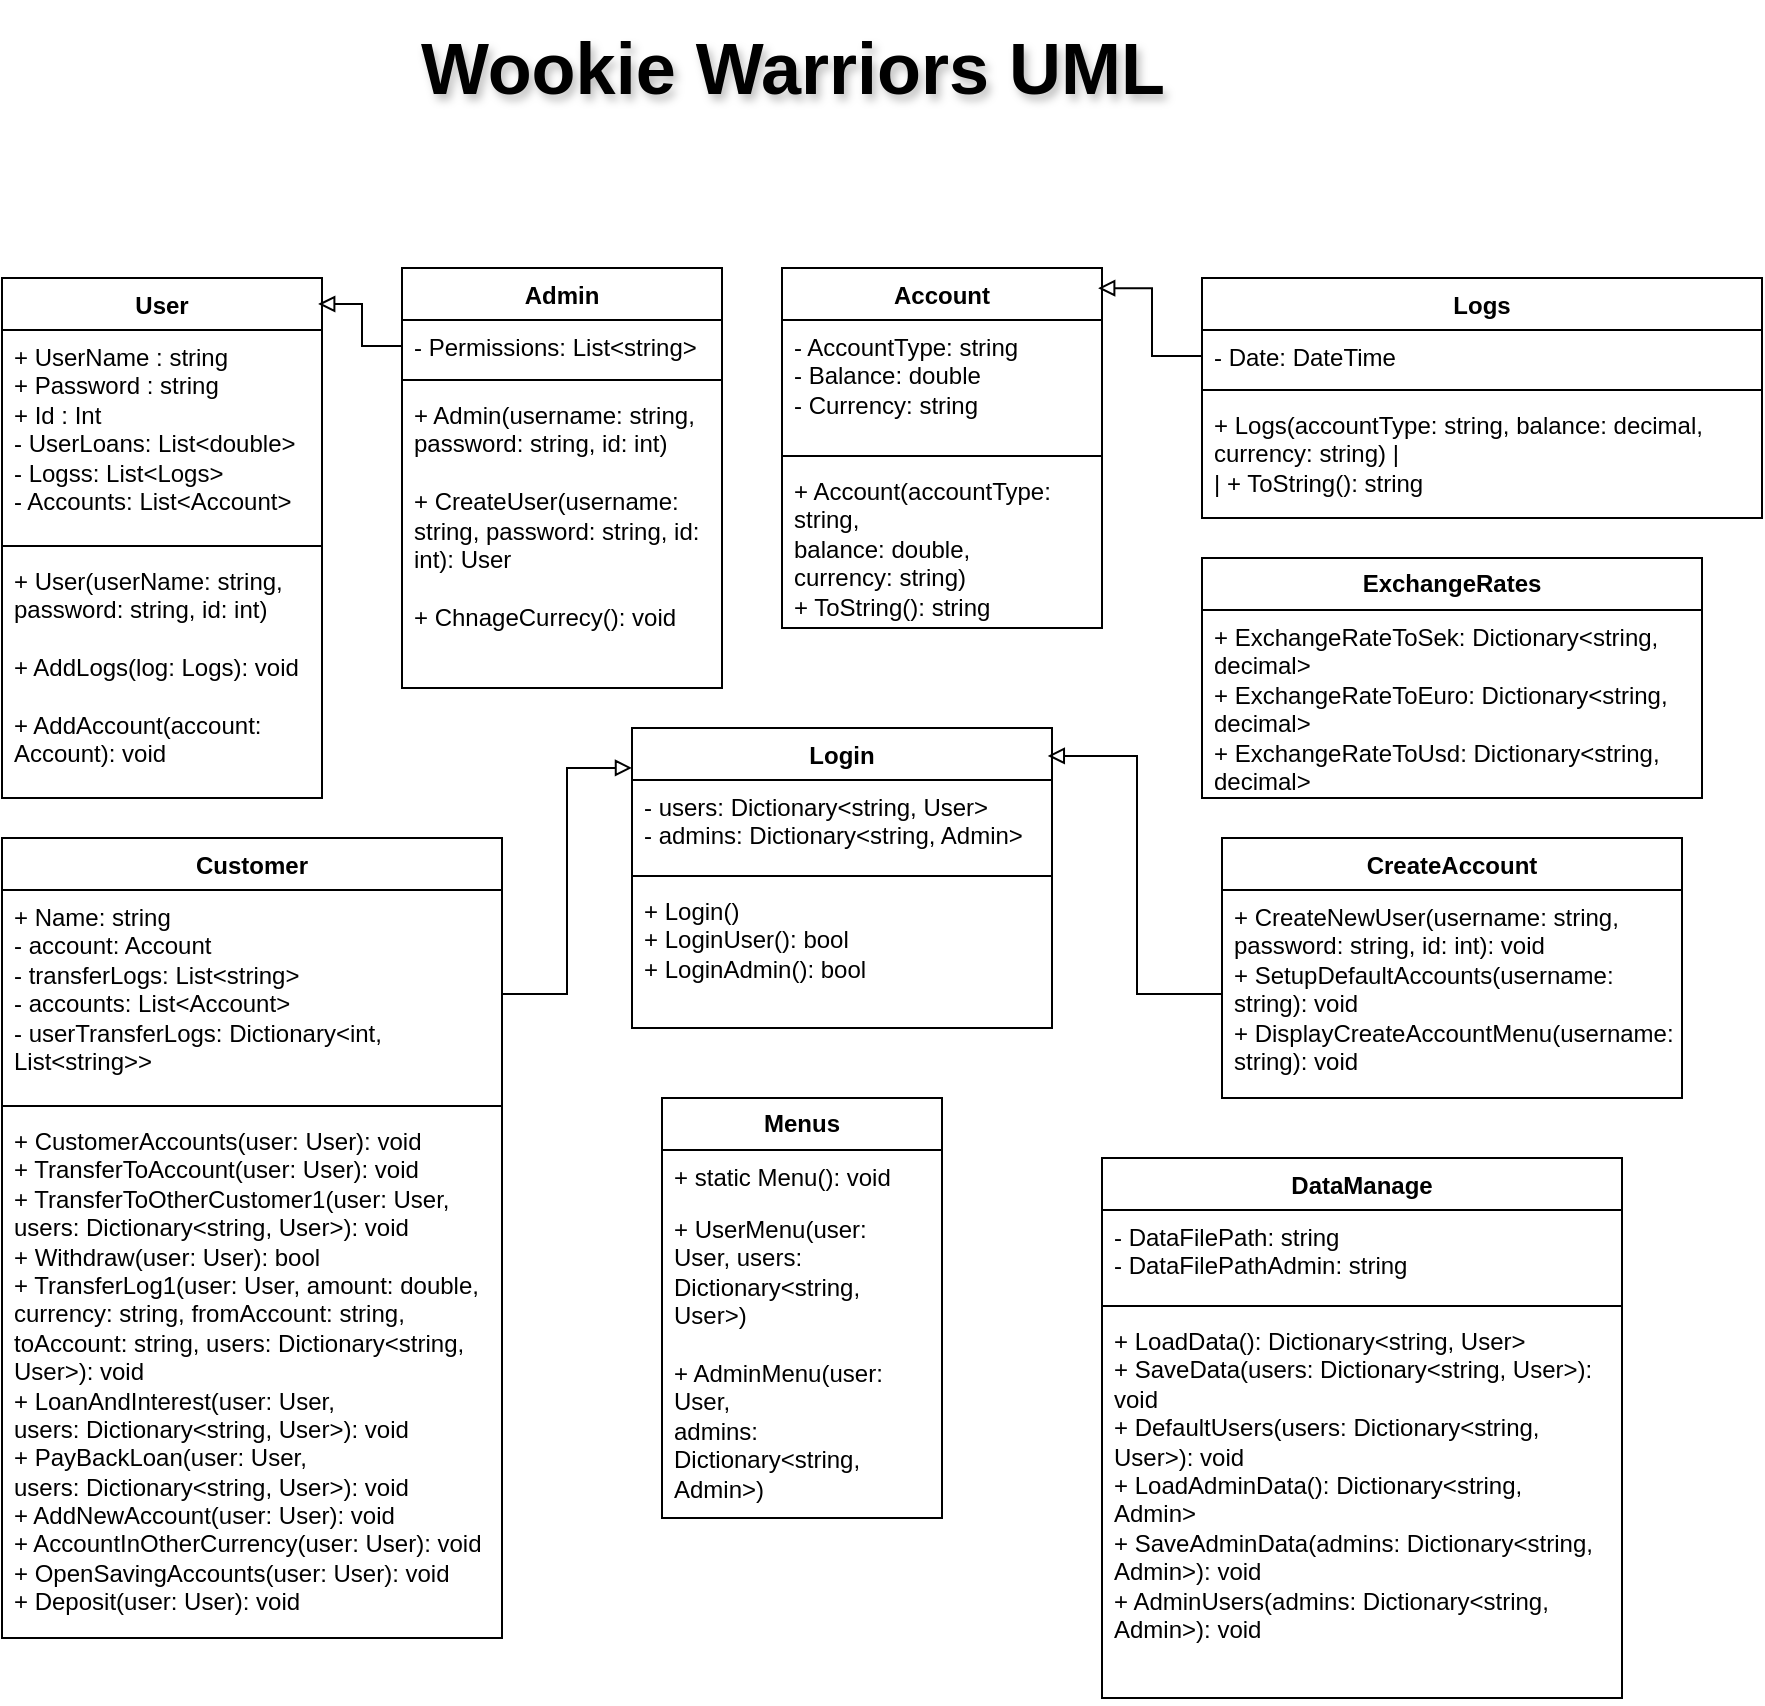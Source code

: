 <mxfile version="25.0.3">
  <diagram id="C5RBs43oDa-KdzZeNtuy" name="Page-1">
    <mxGraphModel dx="1434" dy="780" grid="1" gridSize="10" guides="1" tooltips="1" connect="1" arrows="1" fold="1" page="1" pageScale="1" pageWidth="827" pageHeight="1169" math="0" shadow="0">
      <root>
        <mxCell id="WIyWlLk6GJQsqaUBKTNV-0" />
        <mxCell id="WIyWlLk6GJQsqaUBKTNV-1" parent="WIyWlLk6GJQsqaUBKTNV-0" />
        <mxCell id="CV_EJBjaIKGbfY2fs_Ev-4" value="User" style="swimlane;fontStyle=1;align=center;verticalAlign=top;childLayout=stackLayout;horizontal=1;startSize=26;horizontalStack=0;resizeParent=1;resizeParentMax=0;resizeLast=0;collapsible=1;marginBottom=0;whiteSpace=wrap;html=1;" vertex="1" parent="WIyWlLk6GJQsqaUBKTNV-1">
          <mxGeometry x="160" y="165" width="160" height="260" as="geometry" />
        </mxCell>
        <mxCell id="CV_EJBjaIKGbfY2fs_Ev-5" value="+ UserName : string&lt;div&gt;+ Password : string&lt;/div&gt;&lt;div&gt;+ Id : Int&lt;/div&gt;&lt;div&gt;- UserLoans: List&amp;lt;double&amp;gt;&lt;/div&gt;&lt;div&gt;- Logss: List&amp;lt;Logs&amp;gt;&lt;/div&gt;&lt;div&gt;- Accounts: List&amp;lt;Account&amp;gt;&amp;nbsp;&lt;/div&gt;" style="text;strokeColor=none;fillColor=none;align=left;verticalAlign=top;spacingLeft=4;spacingRight=4;overflow=hidden;rotatable=0;points=[[0,0.5],[1,0.5]];portConstraint=eastwest;whiteSpace=wrap;html=1;" vertex="1" parent="CV_EJBjaIKGbfY2fs_Ev-4">
          <mxGeometry y="26" width="160" height="104" as="geometry" />
        </mxCell>
        <mxCell id="CV_EJBjaIKGbfY2fs_Ev-6" value="" style="line;strokeWidth=1;fillColor=none;align=left;verticalAlign=middle;spacingTop=-1;spacingLeft=3;spacingRight=3;rotatable=0;labelPosition=right;points=[];portConstraint=eastwest;strokeColor=inherit;" vertex="1" parent="CV_EJBjaIKGbfY2fs_Ev-4">
          <mxGeometry y="130" width="160" height="8" as="geometry" />
        </mxCell>
        <mxCell id="CV_EJBjaIKGbfY2fs_Ev-7" value="+ User(userName: string, &lt;div&gt;password: string,&amp;nbsp;id: int)&lt;/div&gt;&lt;div&gt;&lt;br&gt;&lt;/div&gt;&lt;div&gt;+ AddLogs(log: Logs): void&lt;/div&gt;&lt;div&gt;&lt;br&gt;&lt;/div&gt;&lt;div&gt;+ AddAccount(account: Account): void&lt;/div&gt;" style="text;strokeColor=none;fillColor=none;align=left;verticalAlign=top;spacingLeft=4;spacingRight=4;overflow=hidden;rotatable=0;points=[[0,0.5],[1,0.5]];portConstraint=eastwest;whiteSpace=wrap;html=1;" vertex="1" parent="CV_EJBjaIKGbfY2fs_Ev-4">
          <mxGeometry y="138" width="160" height="122" as="geometry" />
        </mxCell>
        <mxCell id="CV_EJBjaIKGbfY2fs_Ev-12" value="Admin" style="swimlane;fontStyle=1;align=center;verticalAlign=top;childLayout=stackLayout;horizontal=1;startSize=26;horizontalStack=0;resizeParent=1;resizeParentMax=0;resizeLast=0;collapsible=1;marginBottom=0;whiteSpace=wrap;html=1;" vertex="1" parent="WIyWlLk6GJQsqaUBKTNV-1">
          <mxGeometry x="360" y="160" width="160" height="210" as="geometry" />
        </mxCell>
        <mxCell id="CV_EJBjaIKGbfY2fs_Ev-13" value="- Permissions: List&amp;lt;string&amp;gt;  " style="text;strokeColor=none;fillColor=none;align=left;verticalAlign=top;spacingLeft=4;spacingRight=4;overflow=hidden;rotatable=0;points=[[0,0.5],[1,0.5]];portConstraint=eastwest;whiteSpace=wrap;html=1;" vertex="1" parent="CV_EJBjaIKGbfY2fs_Ev-12">
          <mxGeometry y="26" width="160" height="26" as="geometry" />
        </mxCell>
        <mxCell id="CV_EJBjaIKGbfY2fs_Ev-14" value="" style="line;strokeWidth=1;fillColor=none;align=left;verticalAlign=middle;spacingTop=-1;spacingLeft=3;spacingRight=3;rotatable=0;labelPosition=right;points=[];portConstraint=eastwest;strokeColor=inherit;" vertex="1" parent="CV_EJBjaIKGbfY2fs_Ev-12">
          <mxGeometry y="52" width="160" height="8" as="geometry" />
        </mxCell>
        <mxCell id="CV_EJBjaIKGbfY2fs_Ev-15" value="+ Admin(username: string,&lt;div&gt;password: string, id: int)&lt;/div&gt;&lt;div&gt;&lt;br&gt;&lt;/div&gt;&lt;div&gt;+ CreateUser(username: string,&amp;nbsp;password: string, id: int): User&lt;/div&gt;&lt;div&gt;&lt;br&gt;&lt;/div&gt;&lt;div&gt;+ ChnageCurrecy(): void&lt;/div&gt;" style="text;strokeColor=none;fillColor=none;align=left;verticalAlign=top;spacingLeft=4;spacingRight=4;overflow=hidden;rotatable=0;points=[[0,0.5],[1,0.5]];portConstraint=eastwest;whiteSpace=wrap;html=1;" vertex="1" parent="CV_EJBjaIKGbfY2fs_Ev-12">
          <mxGeometry y="60" width="160" height="150" as="geometry" />
        </mxCell>
        <mxCell id="CV_EJBjaIKGbfY2fs_Ev-17" value="Customer" style="swimlane;fontStyle=1;align=center;verticalAlign=top;childLayout=stackLayout;horizontal=1;startSize=26;horizontalStack=0;resizeParent=1;resizeParentMax=0;resizeLast=0;collapsible=1;marginBottom=0;whiteSpace=wrap;html=1;" vertex="1" parent="WIyWlLk6GJQsqaUBKTNV-1">
          <mxGeometry x="160" y="445" width="250" height="400" as="geometry" />
        </mxCell>
        <mxCell id="CV_EJBjaIKGbfY2fs_Ev-18" value="+ Name: string&lt;div&gt;&lt;div&gt;- account: Account&lt;span style=&quot;background-color: initial;&quot;&gt;&amp;nbsp; &amp;nbsp; &amp;nbsp; &amp;nbsp; &amp;nbsp; &amp;nbsp; &amp;nbsp; &amp;nbsp;&lt;/span&gt;&lt;/div&gt;&lt;div&gt;&lt;span style=&quot;background-color: initial;&quot;&gt;- transferLogs: List&amp;lt;string&amp;gt;&amp;nbsp;&lt;/span&gt;&lt;/div&gt;&lt;div&gt;&lt;span style=&quot;background-color: initial;&quot;&gt;- accounts: List&amp;lt;Account&amp;gt;&lt;/span&gt;&lt;/div&gt;&lt;div&gt;&lt;span style=&quot;background-color: initial;&quot;&gt;- userTransferLogs: Dictionary&amp;lt;int, List&amp;lt;string&amp;gt;&amp;gt;&amp;nbsp;&lt;/span&gt;&lt;/div&gt;&lt;/div&gt;" style="text;strokeColor=none;fillColor=none;align=left;verticalAlign=top;spacingLeft=4;spacingRight=4;overflow=hidden;rotatable=0;points=[[0,0.5],[1,0.5]];portConstraint=eastwest;whiteSpace=wrap;html=1;" vertex="1" parent="CV_EJBjaIKGbfY2fs_Ev-17">
          <mxGeometry y="26" width="250" height="104" as="geometry" />
        </mxCell>
        <mxCell id="CV_EJBjaIKGbfY2fs_Ev-19" value="" style="line;strokeWidth=1;fillColor=none;align=left;verticalAlign=middle;spacingTop=-1;spacingLeft=3;spacingRight=3;rotatable=0;labelPosition=right;points=[];portConstraint=eastwest;strokeColor=inherit;" vertex="1" parent="CV_EJBjaIKGbfY2fs_Ev-17">
          <mxGeometry y="130" width="250" height="8" as="geometry" />
        </mxCell>
        <mxCell id="CV_EJBjaIKGbfY2fs_Ev-20" value="+ CustomerAccounts(user: User): void&amp;nbsp;&lt;br&gt;+ TransferToAccount(user: User): void&amp;nbsp;&lt;br&gt;+ TransferToOtherCustomer1(user: User,&amp;nbsp;&lt;br&gt;users: Dictionary&amp;lt;string, User&amp;gt;): void&amp;nbsp;&lt;br&gt;+ Withdraw(user: User): bool&amp;nbsp;&lt;br&gt;+ TransferLog1(user: User, amount: double,&amp;nbsp;&lt;br&gt;currency: string, fromAccount: string,&amp;nbsp;&lt;br&gt;toAccount: string, users: Dictionary&amp;lt;string, User&amp;gt;): void&amp;nbsp;&lt;br&gt;+ LoanAndInterest(user: User,&amp;nbsp;&lt;br&gt;users: Dictionary&amp;lt;string, User&amp;gt;): void&amp;nbsp;&lt;br&gt;+ PayBackLoan(user: User,&amp;nbsp;&lt;br&gt;users: Dictionary&amp;lt;string, User&amp;gt;): void&amp;nbsp;&lt;br&gt;+ AddNewAccount(user: User): void&amp;nbsp;&lt;br&gt;+ AccountInOtherCurrency(user: User): void&amp;nbsp;&lt;br&gt;+ OpenSavingAccounts(user: User): void&amp;nbsp;&lt;br&gt;+ Deposit(user: User): void" style="text;strokeColor=none;fillColor=none;align=left;verticalAlign=top;spacingLeft=4;spacingRight=4;overflow=hidden;rotatable=0;points=[[0,0.5],[1,0.5]];portConstraint=eastwest;whiteSpace=wrap;html=1;" vertex="1" parent="CV_EJBjaIKGbfY2fs_Ev-17">
          <mxGeometry y="138" width="250" height="262" as="geometry" />
        </mxCell>
        <mxCell id="CV_EJBjaIKGbfY2fs_Ev-21" value="Login" style="swimlane;fontStyle=1;align=center;verticalAlign=top;childLayout=stackLayout;horizontal=1;startSize=26;horizontalStack=0;resizeParent=1;resizeParentMax=0;resizeLast=0;collapsible=1;marginBottom=0;whiteSpace=wrap;html=1;" vertex="1" parent="WIyWlLk6GJQsqaUBKTNV-1">
          <mxGeometry x="475" y="390" width="210" height="150" as="geometry" />
        </mxCell>
        <mxCell id="CV_EJBjaIKGbfY2fs_Ev-22" value="- users: Dictionary&amp;lt;&lt;span class=&quot;hljs-built_in&quot;&gt;string&lt;/span&gt;, User&amp;gt;&amp;nbsp;&lt;br&gt;- admins: Dictionary&amp;lt;&lt;span class=&quot;hljs-built_in&quot;&gt;string&lt;/span&gt;, Admin&amp;gt;" style="text;strokeColor=none;fillColor=none;align=left;verticalAlign=top;spacingLeft=4;spacingRight=4;overflow=hidden;rotatable=0;points=[[0,0.5],[1,0.5]];portConstraint=eastwest;whiteSpace=wrap;html=1;" vertex="1" parent="CV_EJBjaIKGbfY2fs_Ev-21">
          <mxGeometry y="26" width="210" height="44" as="geometry" />
        </mxCell>
        <mxCell id="CV_EJBjaIKGbfY2fs_Ev-23" value="" style="line;strokeWidth=1;fillColor=none;align=left;verticalAlign=middle;spacingTop=-1;spacingLeft=3;spacingRight=3;rotatable=0;labelPosition=right;points=[];portConstraint=eastwest;strokeColor=inherit;" vertex="1" parent="CV_EJBjaIKGbfY2fs_Ev-21">
          <mxGeometry y="70" width="210" height="8" as="geometry" />
        </mxCell>
        <mxCell id="CV_EJBjaIKGbfY2fs_Ev-24" value="+ Login()&amp;nbsp;&lt;br&gt;+ LoginUser(): bool&amp;nbsp;&lt;br&gt;+ LoginAdmin(): bool " style="text;strokeColor=none;fillColor=none;align=left;verticalAlign=top;spacingLeft=4;spacingRight=4;overflow=hidden;rotatable=0;points=[[0,0.5],[1,0.5]];portConstraint=eastwest;whiteSpace=wrap;html=1;" vertex="1" parent="CV_EJBjaIKGbfY2fs_Ev-21">
          <mxGeometry y="78" width="210" height="72" as="geometry" />
        </mxCell>
        <mxCell id="CV_EJBjaIKGbfY2fs_Ev-25" style="edgeStyle=orthogonalEdgeStyle;rounded=0;orthogonalLoop=1;jettySize=auto;html=1;exitX=1;exitY=0.5;exitDx=0;exitDy=0;entryX=0;entryY=0.133;entryDx=0;entryDy=0;entryPerimeter=0;endArrow=block;endFill=0;" edge="1" parent="WIyWlLk6GJQsqaUBKTNV-1" source="CV_EJBjaIKGbfY2fs_Ev-18" target="CV_EJBjaIKGbfY2fs_Ev-21">
          <mxGeometry relative="1" as="geometry" />
        </mxCell>
        <mxCell id="CV_EJBjaIKGbfY2fs_Ev-26" value="Account" style="swimlane;fontStyle=1;align=center;verticalAlign=top;childLayout=stackLayout;horizontal=1;startSize=26;horizontalStack=0;resizeParent=1;resizeParentMax=0;resizeLast=0;collapsible=1;marginBottom=0;whiteSpace=wrap;html=1;" vertex="1" parent="WIyWlLk6GJQsqaUBKTNV-1">
          <mxGeometry x="550" y="160" width="160" height="180" as="geometry" />
        </mxCell>
        <mxCell id="CV_EJBjaIKGbfY2fs_Ev-27" value="- AccountType: &lt;span class=&quot;hljs-keyword&quot;&gt;string&lt;/span&gt;&amp;nbsp;&lt;br&gt;- Balance: &lt;span class=&quot;hljs-keyword&quot;&gt;double&lt;/span&gt;&amp;nbsp;&lt;br&gt;- Currency: &lt;span class=&quot;hljs-keyword&quot;&gt;string&lt;/span&gt;" style="text;strokeColor=none;fillColor=none;align=left;verticalAlign=top;spacingLeft=4;spacingRight=4;overflow=hidden;rotatable=0;points=[[0,0.5],[1,0.5]];portConstraint=eastwest;whiteSpace=wrap;html=1;" vertex="1" parent="CV_EJBjaIKGbfY2fs_Ev-26">
          <mxGeometry y="26" width="160" height="64" as="geometry" />
        </mxCell>
        <mxCell id="CV_EJBjaIKGbfY2fs_Ev-28" value="" style="line;strokeWidth=1;fillColor=none;align=left;verticalAlign=middle;spacingTop=-1;spacingLeft=3;spacingRight=3;rotatable=0;labelPosition=right;points=[];portConstraint=eastwest;strokeColor=inherit;" vertex="1" parent="CV_EJBjaIKGbfY2fs_Ev-26">
          <mxGeometry y="90" width="160" height="8" as="geometry" />
        </mxCell>
        <mxCell id="CV_EJBjaIKGbfY2fs_Ev-29" value="+ &lt;span class=&quot;hljs-title function_ invoke__&quot;&gt;Account&lt;/span&gt;(&lt;span class=&quot;hljs-attr&quot;&gt;accountType&lt;/span&gt;: &lt;span class=&quot;hljs-keyword&quot;&gt;string&lt;/span&gt;,&amp;nbsp;&lt;br&gt;&lt;span class=&quot;hljs-attr&quot;&gt;balance&lt;/span&gt;: &lt;span class=&quot;hljs-keyword&quot;&gt;double&lt;/span&gt;,&amp;nbsp;&lt;br&gt;&lt;span class=&quot;hljs-attr&quot;&gt;currency&lt;/span&gt;: &lt;span class=&quot;hljs-keyword&quot;&gt;string&lt;/span&gt;)&amp;nbsp;&lt;br&gt;+ &lt;span class=&quot;hljs-title function_ invoke__&quot;&gt;ToString&lt;/span&gt;(): &lt;span class=&quot;hljs-keyword&quot;&gt;string&lt;/span&gt;" style="text;strokeColor=none;fillColor=none;align=left;verticalAlign=top;spacingLeft=4;spacingRight=4;overflow=hidden;rotatable=0;points=[[0,0.5],[1,0.5]];portConstraint=eastwest;whiteSpace=wrap;html=1;" vertex="1" parent="CV_EJBjaIKGbfY2fs_Ev-26">
          <mxGeometry y="98" width="160" height="82" as="geometry" />
        </mxCell>
        <mxCell id="CV_EJBjaIKGbfY2fs_Ev-43" value="&lt;b&gt;Menus&lt;/b&gt;" style="swimlane;fontStyle=0;childLayout=stackLayout;horizontal=1;startSize=26;fillColor=none;horizontalStack=0;resizeParent=1;resizeParentMax=0;resizeLast=0;collapsible=1;marginBottom=0;whiteSpace=wrap;html=1;" vertex="1" parent="WIyWlLk6GJQsqaUBKTNV-1">
          <mxGeometry x="490" y="575" width="140" height="210" as="geometry" />
        </mxCell>
        <mxCell id="CV_EJBjaIKGbfY2fs_Ev-44" value="&lt;span class=&quot;hljs-operator&quot;&gt;+&lt;/span&gt; &lt;span class=&quot;hljs-keyword&quot;&gt;static&lt;/span&gt; Menu(): void&amp;nbsp;" style="text;strokeColor=none;fillColor=none;align=left;verticalAlign=top;spacingLeft=4;spacingRight=4;overflow=hidden;rotatable=0;points=[[0,0.5],[1,0.5]];portConstraint=eastwest;whiteSpace=wrap;html=1;" vertex="1" parent="CV_EJBjaIKGbfY2fs_Ev-43">
          <mxGeometry y="26" width="140" height="26" as="geometry" />
        </mxCell>
        <mxCell id="CV_EJBjaIKGbfY2fs_Ev-45" value="&lt;span class=&quot;hljs-operator&quot;&gt;+&lt;/span&gt; UserMenu(&lt;span class=&quot;hljs-keyword&quot;&gt;user&lt;/span&gt;: &lt;span class=&quot;hljs-keyword&quot;&gt;User&lt;/span&gt;,&amp;nbsp;users: Dictionary&lt;span class=&quot;hljs-operator&quot;&gt;&amp;lt;&lt;/span&gt;string, &lt;span class=&quot;hljs-keyword&quot;&gt;User&lt;/span&gt;&lt;span class=&quot;hljs-operator&quot;&gt;&amp;gt;&lt;/span&gt;)&amp;nbsp;&lt;br&gt;&lt;span class=&quot;hljs-operator&quot;&gt;&lt;br&gt;&lt;/span&gt;&lt;div&gt;&lt;span class=&quot;hljs-operator&quot;&gt;+&lt;/span&gt; AdminMenu(&lt;span class=&quot;hljs-keyword&quot;&gt;user&lt;/span&gt;: &lt;span class=&quot;hljs-keyword&quot;&gt;User&lt;/span&gt;,&amp;nbsp;&lt;br&gt;admins: Dictionary&lt;span class=&quot;hljs-operator&quot;&gt;&amp;lt;&lt;/span&gt;string,&amp;nbsp;&lt;br&gt;Admin&lt;span class=&quot;hljs-operator&quot;&gt;&amp;gt;&lt;/span&gt;)&lt;/div&gt;" style="text;strokeColor=none;fillColor=none;align=left;verticalAlign=top;spacingLeft=4;spacingRight=4;overflow=hidden;rotatable=0;points=[[0,0.5],[1,0.5]];portConstraint=eastwest;whiteSpace=wrap;html=1;" vertex="1" parent="CV_EJBjaIKGbfY2fs_Ev-43">
          <mxGeometry y="52" width="140" height="158" as="geometry" />
        </mxCell>
        <mxCell id="CV_EJBjaIKGbfY2fs_Ev-47" value="&lt;span&gt;CreateAccount&lt;/span&gt;" style="swimlane;fontStyle=1;childLayout=stackLayout;horizontal=1;startSize=26;fillColor=none;horizontalStack=0;resizeParent=1;resizeParentMax=0;resizeLast=0;collapsible=1;marginBottom=0;whiteSpace=wrap;html=1;verticalAlign=top;" vertex="1" parent="WIyWlLk6GJQsqaUBKTNV-1">
          <mxGeometry x="770" y="445" width="230" height="130" as="geometry" />
        </mxCell>
        <mxCell id="CV_EJBjaIKGbfY2fs_Ev-48" value="+ &lt;span class=&quot;hljs-title function_ invoke__&quot;&gt;CreateNewUser&lt;/span&gt;(&lt;span class=&quot;hljs-attr&quot;&gt;username&lt;/span&gt;: &lt;span class=&quot;hljs-keyword&quot;&gt;string&lt;/span&gt;,&lt;br&gt;&lt;span class=&quot;hljs-attr&quot;&gt;password&lt;/span&gt;: &lt;span class=&quot;hljs-keyword&quot;&gt;string&lt;/span&gt;, &lt;span class=&quot;hljs-attr&quot;&gt;id&lt;/span&gt;: &lt;span class=&quot;hljs-keyword&quot;&gt;int&lt;/span&gt;): &lt;span class=&quot;hljs-keyword&quot;&gt;void&lt;/span&gt;&amp;nbsp;&lt;br&gt;+ &lt;span class=&quot;hljs-title function_ invoke__&quot;&gt;SetupDefaultAccounts&lt;/span&gt;(&lt;span class=&quot;hljs-attr&quot;&gt;username&lt;/span&gt;: &lt;span class=&quot;hljs-keyword&quot;&gt;string&lt;/span&gt;): &lt;span class=&quot;hljs-keyword&quot;&gt;void&lt;/span&gt;&amp;nbsp;&lt;br&gt;+ &lt;span class=&quot;hljs-title function_ invoke__&quot;&gt;DisplayCreateAccountMenu&lt;/span&gt;(&lt;span class=&quot;hljs-attr&quot;&gt;username&lt;/span&gt;: &lt;span class=&quot;hljs-keyword&quot;&gt;string&lt;/span&gt;): &lt;span class=&quot;hljs-keyword&quot;&gt;void&lt;/span&gt;&amp;nbsp;" style="text;strokeColor=none;fillColor=none;align=left;verticalAlign=top;spacingLeft=4;spacingRight=4;overflow=hidden;rotatable=0;points=[[0,0.5],[1,0.5]];portConstraint=eastwest;whiteSpace=wrap;html=1;" vertex="1" parent="CV_EJBjaIKGbfY2fs_Ev-47">
          <mxGeometry y="26" width="230" height="104" as="geometry" />
        </mxCell>
        <mxCell id="CV_EJBjaIKGbfY2fs_Ev-52" value="DataManage" style="swimlane;fontStyle=1;align=center;verticalAlign=top;childLayout=stackLayout;horizontal=1;startSize=26;horizontalStack=0;resizeParent=1;resizeParentMax=0;resizeLast=0;collapsible=1;marginBottom=0;whiteSpace=wrap;html=1;" vertex="1" parent="WIyWlLk6GJQsqaUBKTNV-1">
          <mxGeometry x="710" y="605" width="260" height="270" as="geometry" />
        </mxCell>
        <mxCell id="CV_EJBjaIKGbfY2fs_Ev-53" value="- DataFilePath: &lt;span class=&quot;hljs-keyword&quot;&gt;string&lt;/span&gt;&amp;nbsp;&lt;br&gt;- DataFilePathAdmin: &lt;span class=&quot;hljs-keyword&quot;&gt;string&lt;/span&gt;" style="text;strokeColor=none;fillColor=none;align=left;verticalAlign=top;spacingLeft=4;spacingRight=4;overflow=hidden;rotatable=0;points=[[0,0.5],[1,0.5]];portConstraint=eastwest;whiteSpace=wrap;html=1;" vertex="1" parent="CV_EJBjaIKGbfY2fs_Ev-52">
          <mxGeometry y="26" width="260" height="44" as="geometry" />
        </mxCell>
        <mxCell id="CV_EJBjaIKGbfY2fs_Ev-54" value="" style="line;strokeWidth=1;fillColor=none;align=left;verticalAlign=middle;spacingTop=-1;spacingLeft=3;spacingRight=3;rotatable=0;labelPosition=right;points=[];portConstraint=eastwest;strokeColor=inherit;" vertex="1" parent="CV_EJBjaIKGbfY2fs_Ev-52">
          <mxGeometry y="70" width="260" height="8" as="geometry" />
        </mxCell>
        <mxCell id="CV_EJBjaIKGbfY2fs_Ev-55" value="+ &lt;span class=&quot;hljs-title function_ invoke__&quot;&gt;LoadData&lt;/span&gt;(): Dictionary&amp;lt;&lt;span class=&quot;hljs-keyword&quot;&gt;string&lt;/span&gt;, User&amp;gt;&amp;nbsp;&lt;br&gt;+ &lt;span class=&quot;hljs-title function_ invoke__&quot;&gt;SaveData&lt;/span&gt;(&lt;span class=&quot;hljs-attr&quot;&gt;users&lt;/span&gt;: Dictionary&amp;lt;&lt;span class=&quot;hljs-keyword&quot;&gt;string&lt;/span&gt;, User&amp;gt;): &lt;span class=&quot;hljs-keyword&quot;&gt;void&lt;/span&gt;&amp;nbsp;&lt;br&gt;+ &lt;span class=&quot;hljs-title function_ invoke__&quot;&gt;DefaultUsers&lt;/span&gt;(&lt;span class=&quot;hljs-attr&quot;&gt;users&lt;/span&gt;: Dictionary&amp;lt;&lt;span class=&quot;hljs-keyword&quot;&gt;string&lt;/span&gt;, User&amp;gt;): &lt;span class=&quot;hljs-keyword&quot;&gt;void&lt;/span&gt;&amp;nbsp;&lt;br&gt;+ &lt;span class=&quot;hljs-title function_ invoke__&quot;&gt;LoadAdminData&lt;/span&gt;(): Dictionary&amp;lt;&lt;span class=&quot;hljs-keyword&quot;&gt;string&lt;/span&gt;, Admin&amp;gt;&amp;nbsp;&lt;br&gt;+ &lt;span class=&quot;hljs-title function_ invoke__&quot;&gt;SaveAdminData&lt;/span&gt;(&lt;span class=&quot;hljs-attr&quot;&gt;admins&lt;/span&gt;: Dictionary&amp;lt;&lt;span class=&quot;hljs-keyword&quot;&gt;string&lt;/span&gt;, Admin&amp;gt;): &lt;span class=&quot;hljs-keyword&quot;&gt;void&lt;/span&gt;&amp;nbsp;&lt;br&gt;+ &lt;span class=&quot;hljs-title function_ invoke__&quot;&gt;AdminUsers&lt;/span&gt;(&lt;span class=&quot;hljs-attr&quot;&gt;admins&lt;/span&gt;: Dictionary&amp;lt;&lt;span class=&quot;hljs-keyword&quot;&gt;string&lt;/span&gt;, Admin&amp;gt;): &lt;span class=&quot;hljs-keyword&quot;&gt;void&lt;/span&gt;&amp;nbsp;" style="text;strokeColor=none;fillColor=none;align=left;verticalAlign=top;spacingLeft=4;spacingRight=4;overflow=hidden;rotatable=0;points=[[0,0.5],[1,0.5]];portConstraint=eastwest;whiteSpace=wrap;html=1;" vertex="1" parent="CV_EJBjaIKGbfY2fs_Ev-52">
          <mxGeometry y="78" width="260" height="192" as="geometry" />
        </mxCell>
        <mxCell id="CV_EJBjaIKGbfY2fs_Ev-56" value="ExchangeRates                      " style="swimlane;fontStyle=1;childLayout=stackLayout;horizontal=1;startSize=26;fillColor=none;horizontalStack=0;resizeParent=1;resizeParentMax=0;resizeLast=0;collapsible=1;marginBottom=0;whiteSpace=wrap;html=1;" vertex="1" parent="WIyWlLk6GJQsqaUBKTNV-1">
          <mxGeometry x="760" y="305" width="250" height="120" as="geometry" />
        </mxCell>
        <mxCell id="CV_EJBjaIKGbfY2fs_Ev-57" value="+ ExchangeRateToSek: Dictionary&amp;lt;&lt;span class=&quot;hljs-built_in&quot;&gt;string&lt;/span&gt;, &lt;span class=&quot;hljs-built_in&quot;&gt;decimal&lt;/span&gt;&amp;gt;&lt;div&gt;+ ExchangeRateToEuro: Dictionary&amp;lt;&lt;span class=&quot;hljs-built_in&quot;&gt;string&lt;/span&gt;, &lt;span class=&quot;hljs-built_in&quot;&gt;decimal&lt;/span&gt;&amp;gt;&lt;/div&gt;&lt;div&gt;+ ExchangeRateToUsd: Dictionary&amp;lt;&lt;span class=&quot;hljs-built_in&quot;&gt;string&lt;/span&gt;, &lt;span class=&quot;hljs-built_in&quot;&gt;decimal&lt;/span&gt;&amp;gt;&lt;/div&gt;" style="text;strokeColor=none;fillColor=none;align=left;verticalAlign=top;spacingLeft=4;spacingRight=4;overflow=hidden;rotatable=0;points=[[0,0.5],[1,0.5]];portConstraint=eastwest;whiteSpace=wrap;html=1;" vertex="1" parent="CV_EJBjaIKGbfY2fs_Ev-56">
          <mxGeometry y="26" width="250" height="94" as="geometry" />
        </mxCell>
        <mxCell id="CV_EJBjaIKGbfY2fs_Ev-61" value="Logs" style="swimlane;fontStyle=1;align=center;verticalAlign=top;childLayout=stackLayout;horizontal=1;startSize=26;horizontalStack=0;resizeParent=1;resizeParentMax=0;resizeLast=0;collapsible=1;marginBottom=0;whiteSpace=wrap;html=1;" vertex="1" parent="WIyWlLk6GJQsqaUBKTNV-1">
          <mxGeometry x="760" y="165" width="280" height="120" as="geometry" />
        </mxCell>
        <mxCell id="CV_EJBjaIKGbfY2fs_Ev-62" value="- Date: DateTime" style="text;strokeColor=none;fillColor=none;align=left;verticalAlign=top;spacingLeft=4;spacingRight=4;overflow=hidden;rotatable=0;points=[[0,0.5],[1,0.5]];portConstraint=eastwest;whiteSpace=wrap;html=1;" vertex="1" parent="CV_EJBjaIKGbfY2fs_Ev-61">
          <mxGeometry y="26" width="280" height="26" as="geometry" />
        </mxCell>
        <mxCell id="CV_EJBjaIKGbfY2fs_Ev-63" value="" style="line;strokeWidth=1;fillColor=none;align=left;verticalAlign=middle;spacingTop=-1;spacingLeft=3;spacingRight=3;rotatable=0;labelPosition=right;points=[];portConstraint=eastwest;strokeColor=inherit;" vertex="1" parent="CV_EJBjaIKGbfY2fs_Ev-61">
          <mxGeometry y="52" width="280" height="8" as="geometry" />
        </mxCell>
        <mxCell id="CV_EJBjaIKGbfY2fs_Ev-64" value="+ Logs(accountType: &lt;span class=&quot;hljs-built_in&quot;&gt;string&lt;/span&gt;, balance: decimal, currency: &lt;span class=&quot;hljs-built_in&quot;&gt;string&lt;/span&gt;) |&lt;br/&gt;| + ToString(): &lt;span class=&quot;hljs-built_in&quot;&gt;string&lt;/span&gt;" style="text;strokeColor=none;fillColor=none;align=left;verticalAlign=top;spacingLeft=4;spacingRight=4;overflow=hidden;rotatable=0;points=[[0,0.5],[1,0.5]];portConstraint=eastwest;whiteSpace=wrap;html=1;" vertex="1" parent="CV_EJBjaIKGbfY2fs_Ev-61">
          <mxGeometry y="60" width="280" height="60" as="geometry" />
        </mxCell>
        <mxCell id="CV_EJBjaIKGbfY2fs_Ev-65" style="edgeStyle=orthogonalEdgeStyle;rounded=0;orthogonalLoop=1;jettySize=auto;html=1;exitX=0;exitY=0.5;exitDx=0;exitDy=0;entryX=0.988;entryY=0.056;entryDx=0;entryDy=0;entryPerimeter=0;endArrow=block;endFill=0;" edge="1" parent="WIyWlLk6GJQsqaUBKTNV-1" source="CV_EJBjaIKGbfY2fs_Ev-62" target="CV_EJBjaIKGbfY2fs_Ev-26">
          <mxGeometry relative="1" as="geometry" />
        </mxCell>
        <mxCell id="CV_EJBjaIKGbfY2fs_Ev-66" style="edgeStyle=orthogonalEdgeStyle;rounded=0;orthogonalLoop=1;jettySize=auto;html=1;exitX=0;exitY=0.5;exitDx=0;exitDy=0;entryX=0.988;entryY=0.05;entryDx=0;entryDy=0;entryPerimeter=0;endArrow=block;endFill=0;" edge="1" parent="WIyWlLk6GJQsqaUBKTNV-1" source="CV_EJBjaIKGbfY2fs_Ev-13" target="CV_EJBjaIKGbfY2fs_Ev-4">
          <mxGeometry relative="1" as="geometry" />
        </mxCell>
        <mxCell id="CV_EJBjaIKGbfY2fs_Ev-67" style="edgeStyle=orthogonalEdgeStyle;rounded=0;orthogonalLoop=1;jettySize=auto;html=1;exitX=0;exitY=0.5;exitDx=0;exitDy=0;entryX=0.99;entryY=0.093;entryDx=0;entryDy=0;entryPerimeter=0;endArrow=block;endFill=0;" edge="1" parent="WIyWlLk6GJQsqaUBKTNV-1" source="CV_EJBjaIKGbfY2fs_Ev-48" target="CV_EJBjaIKGbfY2fs_Ev-21">
          <mxGeometry relative="1" as="geometry" />
        </mxCell>
        <mxCell id="CV_EJBjaIKGbfY2fs_Ev-68" value="Wookie Warriors UML&amp;nbsp;" style="text;html=1;align=center;verticalAlign=middle;resizable=0;points=[];autosize=1;strokeColor=none;fillColor=none;shadow=1;fontStyle=1;fontSize=36;textShadow=1;labelBorderColor=none;" vertex="1" parent="WIyWlLk6GJQsqaUBKTNV-1">
          <mxGeometry x="370" y="30" width="380" height="60" as="geometry" />
        </mxCell>
      </root>
    </mxGraphModel>
  </diagram>
</mxfile>
